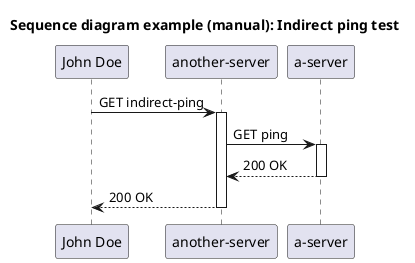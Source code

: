 @startuml
title Sequence diagram example (manual): Indirect ping test
participant "John Doe"
participant "another-server"
participant "a-server"
"John Doe" -> "another-server": GET indirect-ping 
activate "another-server"
"another-server" -> "a-server": GET ping 
activate "a-server"

"a-server" --> "another-server": 200 OK
deactivate "a-server"
"another-server" --> "John Doe": 200 OK
deactivate "another-server"
    @enduml
